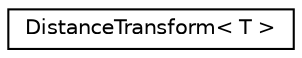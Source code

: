 digraph "Graphical Class Hierarchy"
{
  edge [fontname="Helvetica",fontsize="10",labelfontname="Helvetica",labelfontsize="10"];
  node [fontname="Helvetica",fontsize="10",shape=record];
  rankdir="LR";
  Node1 [label="DistanceTransform\< T \>",height=0.2,width=0.4,color="black", fillcolor="white", style="filled",URL="$classDistanceTransform.html",tooltip="class for performing distance transforms of sampled functions "];
}
